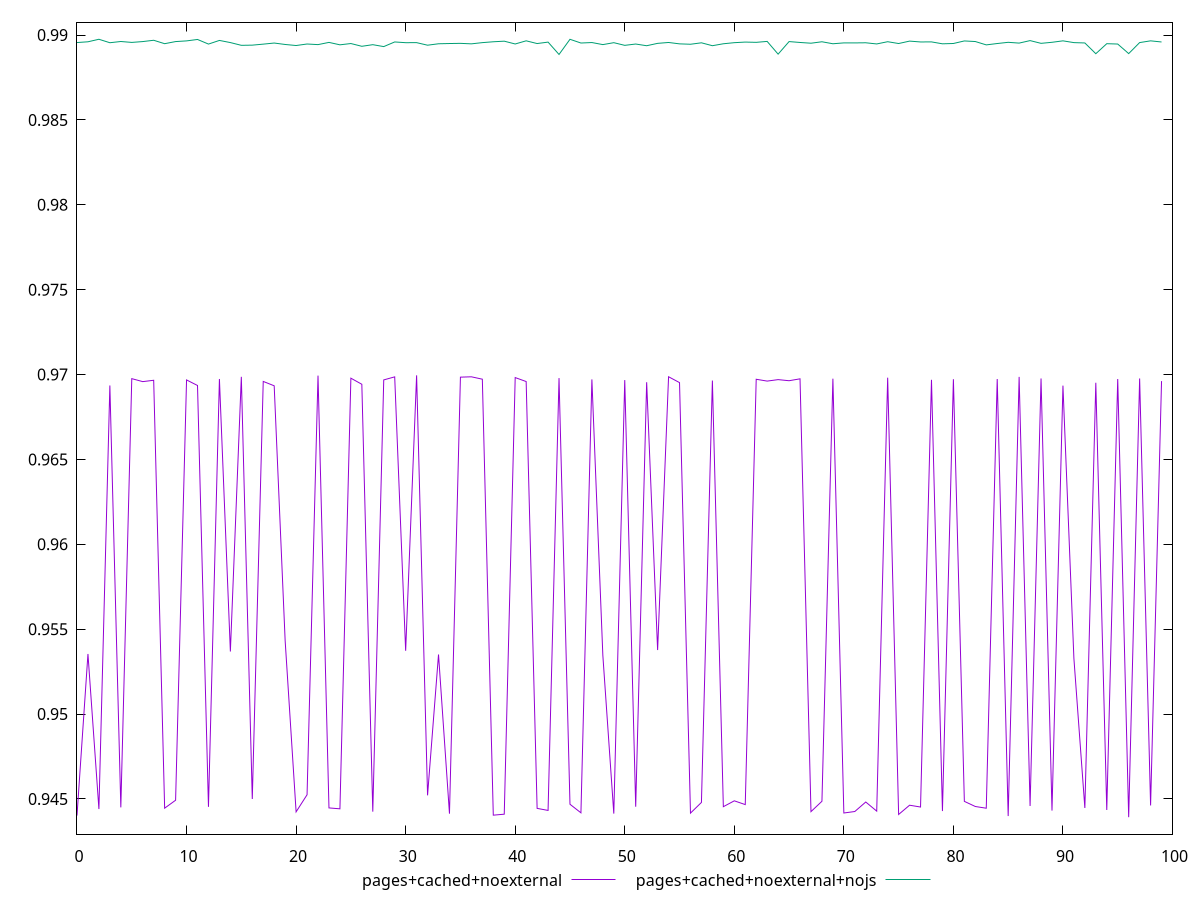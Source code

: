 $_pagesCachedNoexternal <<EOF
0.94401914162845
0.953538286506328
0.9444025510262182
0.9693573353656225
0.9445004261414259
0.9697608463498785
0.9695842798678213
0.9696643316917791
0.9444537299700276
0.9449218169180182
0.9696851815253462
0.9693570639441238
0.9445311860891779
0.9697401736026972
0.9536851480889489
0.9698677613455674
0.9449936306432273
0.9695967580893335
0.9693387122696211
0.9543240035829883
0.944236433556896
0.945244109318951
0.9699398796700953
0.9444691219665535
0.9444162170710269
0.9697874814006138
0.9694284126615715
0.9442484187364307
0.9696858104718362
0.9698651299289729
0.9537260193474717
0.9699561588510233
0.9452097851965635
0.9535061144032303
0.944129513156605
0.969848192238967
0.9698693544442571
0.9697281821160482
0.9440421698520622
0.944099703264288
0.9698232400669318
0.9695900062137657
0.9444430023280985
0.9443211010915014
0.9697954958622929
0.9446851556115226
0.9441805962133127
0.9697159181984908
0.953458247824045
0.9441336719423492
0.9696756205051167
0.944538172939493
0.969550718194004
0.9537704347085303
0.9698714576094676
0.9695266537249678
0.9441623469753895
0.9447920276288146
0.9696471596055678
0.9445413373649505
0.9448870508383945
0.9446648371079519
0.9697239807824116
0.969615964151717
0.9697026361656034
0.9696377527668483
0.9697498650849321
0.9442499535150668
0.9448612858629923
0.9697573118109606
0.9441697595120823
0.9442573854149774
0.9448169934324597
0.944280637403769
0.9698179900005099
0.9440832705221478
0.9446284675270147
0.9445216263631155
0.9696901948941102
0.9442842347226601
0.9697286489077388
0.9448556790567346
0.9445529198290011
0.944451924734268
0.9697403351437712
0.943989238626144
0.9698628385069493
0.9445817494292464
0.9697697263784995
0.9443123426969131
0.9693498254677531
0.9532749101052246
0.9444650624216864
0.9695193147852188
0.9443478281705755
0.9697390786985688
0.9439247064149171
0.9697688115440158
0.9446138819695662
0.9696156762084229
EOF
$_pagesCachedNoexternalNojs <<EOF
0.9895618761183986
0.989606867827321
0.9897550590198474
0.989551433912008
0.9896235855292155
0.9895699135414324
0.989619318084191
0.9896960870961451
0.9894945321760159
0.9896190367177597
0.9896596356178317
0.9897437680629758
0.9894721802158719
0.9896867964953175
0.9895602202952964
0.9893982916115609
0.9894091456870728
0.9894684020303433
0.9895329657780891
0.9894484937674475
0.9893867172183057
0.9894759268365605
0.9894401881912426
0.9895706649233262
0.9894280149177348
0.989503605715365
0.9893412912477212
0.9894363185509782
0.9893233365286078
0.9895968479298132
0.9895541908214356
0.9895563864111826
0.9894054963336436
0.989489881949443
0.9895041292699636
0.9895141473887147
0.9894852826772496
0.9895571297937038
0.98960798553746
0.9896427994718913
0.9894775353621215
0.9896636150393461
0.9895032523054853
0.9895875282742262
0.9888600536250387
0.9897535838066251
0.989534167523188
0.9895626930959467
0.9894406395104332
0.989553938633618
0.9893971754461646
0.9894744143129892
0.9893745880889836
0.9895141517486219
0.9895664036857801
0.9894844395401763
0.9894616128625522
0.9895465406424138
0.9893759611951614
0.989490100302763
0.9895546995319221
0.9895896277761276
0.9895737395405388
0.9896292143903357
0.9888789318313452
0.9896192488252666
0.9895662820420182
0.9895232524163431
0.989607959545175
0.989490672373125
0.9895413193537103
0.9895405316479439
0.9895485198949019
0.9894797861294565
0.9896112428699788
0.9895044041286744
0.9896468310421591
0.9895967698932049
0.9895999820549922
0.9894875759409849
0.9895063628937262
0.9896566438578681
0.9896218717767896
0.9894241947377723
0.9895043605006502
0.9895756022355182
0.9895296778929076
0.9896763401180864
0.9895155948069085
0.9895767657566662
0.9896620311706505
0.9895577731586347
0.9895375501684912
0.9889045061825731
0.9894945016159362
0.9894738066370607
0.9889104508808839
0.9895598986701335
0.9896620613823006
0.9895953174690058
EOF
set key outside below
set terminal pngcairo
set output "report_00005_2020-11-02T22-26-11.212Z/first-contentful-paint/first-contentful-paint_pages+cached+noexternal_pages+cached+noexternal+nojs.png"
set yrange [0.9429247064149171:0.9907550590198474]
plot $_pagesCachedNoexternal title "pages+cached+noexternal" with line ,$_pagesCachedNoexternalNojs title "pages+cached+noexternal+nojs" with line ,